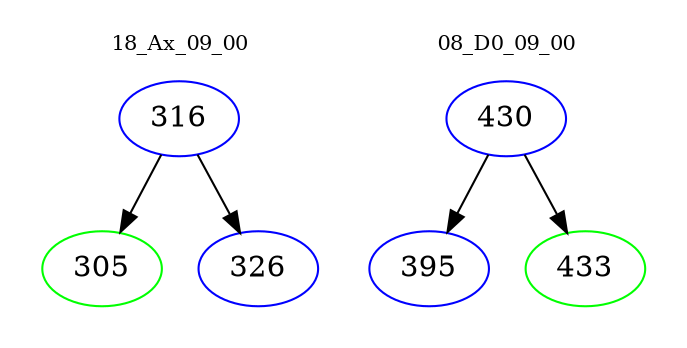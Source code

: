 digraph{
subgraph cluster_0 {
color = white
label = "18_Ax_09_00";
fontsize=10;
T0_316 [label="316", color="blue"]
T0_316 -> T0_305 [color="black"]
T0_305 [label="305", color="green"]
T0_316 -> T0_326 [color="black"]
T0_326 [label="326", color="blue"]
}
subgraph cluster_1 {
color = white
label = "08_D0_09_00";
fontsize=10;
T1_430 [label="430", color="blue"]
T1_430 -> T1_395 [color="black"]
T1_395 [label="395", color="blue"]
T1_430 -> T1_433 [color="black"]
T1_433 [label="433", color="green"]
}
}
